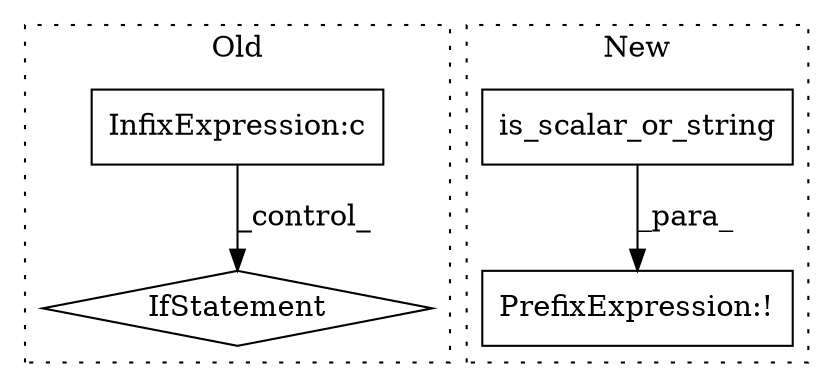 digraph G {
subgraph cluster0 {
1 [label="IfStatement" a="25" s="1550,1569" l="4,2" shape="diamond"];
4 [label="InfixExpression:c" a="27" s="1511" l="4" shape="box"];
label = "Old";
style="dotted";
}
subgraph cluster1 {
2 [label="is_scalar_or_string" a="32" s="1491,1516" l="20,1" shape="box"];
3 [label="PrefixExpression:!" a="38" s="1484" l="1" shape="box"];
label = "New";
style="dotted";
}
2 -> 3 [label="_para_"];
4 -> 1 [label="_control_"];
}